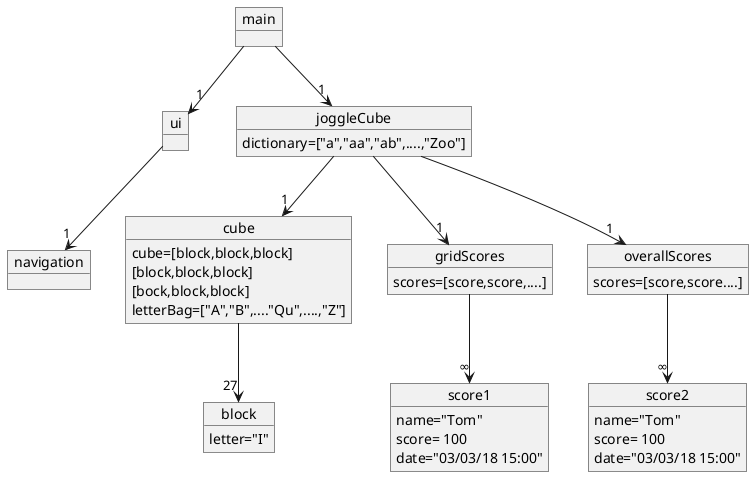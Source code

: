 @startuml Obect Diagram

object main
object ui
object navigation

object joggleCube {
    dictionary=["a","aa","ab",....,"Zoo"]
}

object cube {
    cube=[block,block,block]
            [block,block,block]
            [bock,block,block]
    letterBag=["A","B",...."Qu",....,"Z"]
    
}

object block {
    letter="I"
}

object gridScores {
    scores=[score,score,....]
}

object overallScores {
    scores=[score,score....]
}

object score1 {
    name="Tom"
    score= 100
    date="03/03/18 15:00"
}
object score2 {
    name="Tom"
    score= 100
    date="03/03/18 15:00"
}

joggleCube --> "1" gridScores
joggleCube --> "1" overallScores
joggleCube --> "1" cube

gridScores --> "∞" score1
overallScores --> "∞" score2

cube --> "27" block

main --> "1" joggleCube
main --> "1" ui
ui --> "1" navigation
@enduml